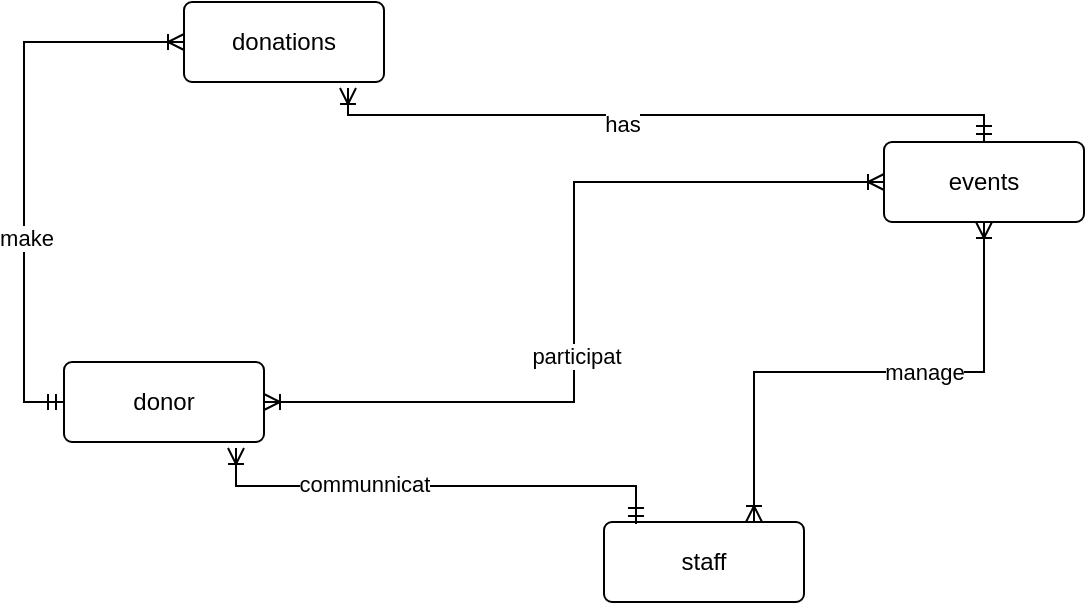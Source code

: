 <mxfile version="25.0.2">
  <diagram name="Page-1" id="U7wtnuauBG0LFS2iMzbd">
    <mxGraphModel dx="1434" dy="836" grid="1" gridSize="10" guides="1" tooltips="1" connect="1" arrows="1" fold="1" page="1" pageScale="1" pageWidth="850" pageHeight="1100" math="0" shadow="0">
      <root>
        <mxCell id="0" />
        <mxCell id="1" parent="0" />
        <mxCell id="4afsmCh3L7EpBWdut53b-1" value="donor" style="rounded=1;arcSize=10;whiteSpace=wrap;html=1;align=center;" parent="1" vertex="1">
          <mxGeometry x="200" y="260" width="100" height="40" as="geometry" />
        </mxCell>
        <mxCell id="4afsmCh3L7EpBWdut53b-3" value="donations" style="rounded=1;arcSize=10;whiteSpace=wrap;html=1;align=center;" parent="1" vertex="1">
          <mxGeometry x="260" y="80" width="100" height="40" as="geometry" />
        </mxCell>
        <mxCell id="4afsmCh3L7EpBWdut53b-4" value="events" style="rounded=1;arcSize=10;whiteSpace=wrap;html=1;align=center;" parent="1" vertex="1">
          <mxGeometry x="610" y="150" width="100" height="40" as="geometry" />
        </mxCell>
        <mxCell id="4afsmCh3L7EpBWdut53b-6" value="" style="edgeStyle=elbowEdgeStyle;fontSize=12;html=1;endArrow=ERoneToMany;startArrow=ERmandOne;rounded=0;exitX=0;exitY=0.5;exitDx=0;exitDy=0;entryX=0;entryY=0.5;entryDx=0;entryDy=0;elbow=vertical;" parent="1" source="4afsmCh3L7EpBWdut53b-1" target="4afsmCh3L7EpBWdut53b-3" edge="1">
          <mxGeometry width="100" height="100" relative="1" as="geometry">
            <mxPoint x="330" y="500" as="sourcePoint" />
            <mxPoint x="284" y="370" as="targetPoint" />
            <Array as="points">
              <mxPoint x="180" y="150" />
              <mxPoint x="110" y="170" />
            </Array>
          </mxGeometry>
        </mxCell>
        <mxCell id="sxnDUdqfShjIWnVkt5pH-4" value="make" style="edgeLabel;html=1;align=center;verticalAlign=middle;resizable=0;points=[];" parent="4afsmCh3L7EpBWdut53b-6" vertex="1" connectable="0">
          <mxGeometry x="-0.273" y="-1" relative="1" as="geometry">
            <mxPoint as="offset" />
          </mxGeometry>
        </mxCell>
        <mxCell id="4afsmCh3L7EpBWdut53b-11" value="" style="edgeStyle=elbowEdgeStyle;fontSize=12;html=1;endArrow=ERoneToMany;startArrow=ERoneToMany;rounded=0;exitX=1;exitY=0.5;exitDx=0;exitDy=0;entryX=0;entryY=0.5;entryDx=0;entryDy=0;" parent="1" source="4afsmCh3L7EpBWdut53b-1" target="4afsmCh3L7EpBWdut53b-4" edge="1">
          <mxGeometry width="100" height="100" relative="1" as="geometry">
            <mxPoint x="380" y="220" as="sourcePoint" />
            <mxPoint x="480" y="120" as="targetPoint" />
          </mxGeometry>
        </mxCell>
        <mxCell id="4afsmCh3L7EpBWdut53b-12" value="participat" style="edgeLabel;html=1;align=center;verticalAlign=middle;resizable=0;points=[];" parent="4afsmCh3L7EpBWdut53b-11" vertex="1" connectable="0">
          <mxGeometry x="-0.153" y="-1" relative="1" as="geometry">
            <mxPoint as="offset" />
          </mxGeometry>
        </mxCell>
        <mxCell id="DWOTce8HN-q2rWwkkarZ-1" value="staff" style="rounded=1;arcSize=10;whiteSpace=wrap;html=1;align=center;" parent="1" vertex="1">
          <mxGeometry x="470" y="340" width="100" height="40" as="geometry" />
        </mxCell>
        <mxCell id="DWOTce8HN-q2rWwkkarZ-2" value="" style="edgeStyle=elbowEdgeStyle;fontSize=12;html=1;endArrow=ERoneToMany;startArrow=ERoneToMany;rounded=0;elbow=vertical;exitX=0.75;exitY=0;exitDx=0;exitDy=0;entryX=0.5;entryY=1;entryDx=0;entryDy=0;" parent="1" source="DWOTce8HN-q2rWwkkarZ-1" target="4afsmCh3L7EpBWdut53b-4" edge="1">
          <mxGeometry width="100" height="100" relative="1" as="geometry">
            <mxPoint x="550" y="320" as="sourcePoint" />
            <mxPoint x="730" y="230" as="targetPoint" />
          </mxGeometry>
        </mxCell>
        <mxCell id="DWOTce8HN-q2rWwkkarZ-3" value="manage" style="edgeLabel;html=1;align=center;verticalAlign=middle;resizable=0;points=[];" parent="DWOTce8HN-q2rWwkkarZ-2" vertex="1" connectable="0">
          <mxGeometry x="0.207" relative="1" as="geometry">
            <mxPoint as="offset" />
          </mxGeometry>
        </mxCell>
        <mxCell id="S1Kk7rM8288m_I39iiOg-1" value="" style="edgeStyle=elbowEdgeStyle;fontSize=12;html=1;endArrow=ERoneToMany;startArrow=ERmandOne;rounded=0;exitX=0.16;exitY=0.025;exitDx=0;exitDy=0;entryX=0.86;entryY=1.075;entryDx=0;entryDy=0;entryPerimeter=0;elbow=vertical;exitPerimeter=0;" edge="1" parent="1" source="DWOTce8HN-q2rWwkkarZ-1" target="4afsmCh3L7EpBWdut53b-1">
          <mxGeometry width="100" height="100" relative="1" as="geometry">
            <mxPoint x="360" y="550" as="sourcePoint" />
            <mxPoint x="460" y="450" as="targetPoint" />
          </mxGeometry>
        </mxCell>
        <mxCell id="S1Kk7rM8288m_I39iiOg-4" value="communnicat" style="edgeLabel;html=1;align=center;verticalAlign=middle;resizable=0;points=[];" vertex="1" connectable="0" parent="S1Kk7rM8288m_I39iiOg-1">
          <mxGeometry x="0.302" y="-1" relative="1" as="geometry">
            <mxPoint as="offset" />
          </mxGeometry>
        </mxCell>
        <mxCell id="S1Kk7rM8288m_I39iiOg-2" value="" style="edgeStyle=elbowEdgeStyle;fontSize=12;html=1;endArrow=ERoneToMany;startArrow=ERmandOne;rounded=0;exitX=0.5;exitY=0;exitDx=0;exitDy=0;entryX=0.82;entryY=1.075;entryDx=0;entryDy=0;elbow=vertical;entryPerimeter=0;" edge="1" parent="1" source="4afsmCh3L7EpBWdut53b-4" target="4afsmCh3L7EpBWdut53b-3">
          <mxGeometry width="100" height="100" relative="1" as="geometry">
            <mxPoint x="580" y="130" as="sourcePoint" />
            <mxPoint x="680" y="30" as="targetPoint" />
          </mxGeometry>
        </mxCell>
        <mxCell id="S1Kk7rM8288m_I39iiOg-3" value="has" style="edgeLabel;html=1;align=center;verticalAlign=middle;resizable=0;points=[];" vertex="1" connectable="0" parent="S1Kk7rM8288m_I39iiOg-2">
          <mxGeometry x="0.13" y="4" relative="1" as="geometry">
            <mxPoint as="offset" />
          </mxGeometry>
        </mxCell>
      </root>
    </mxGraphModel>
  </diagram>
</mxfile>
